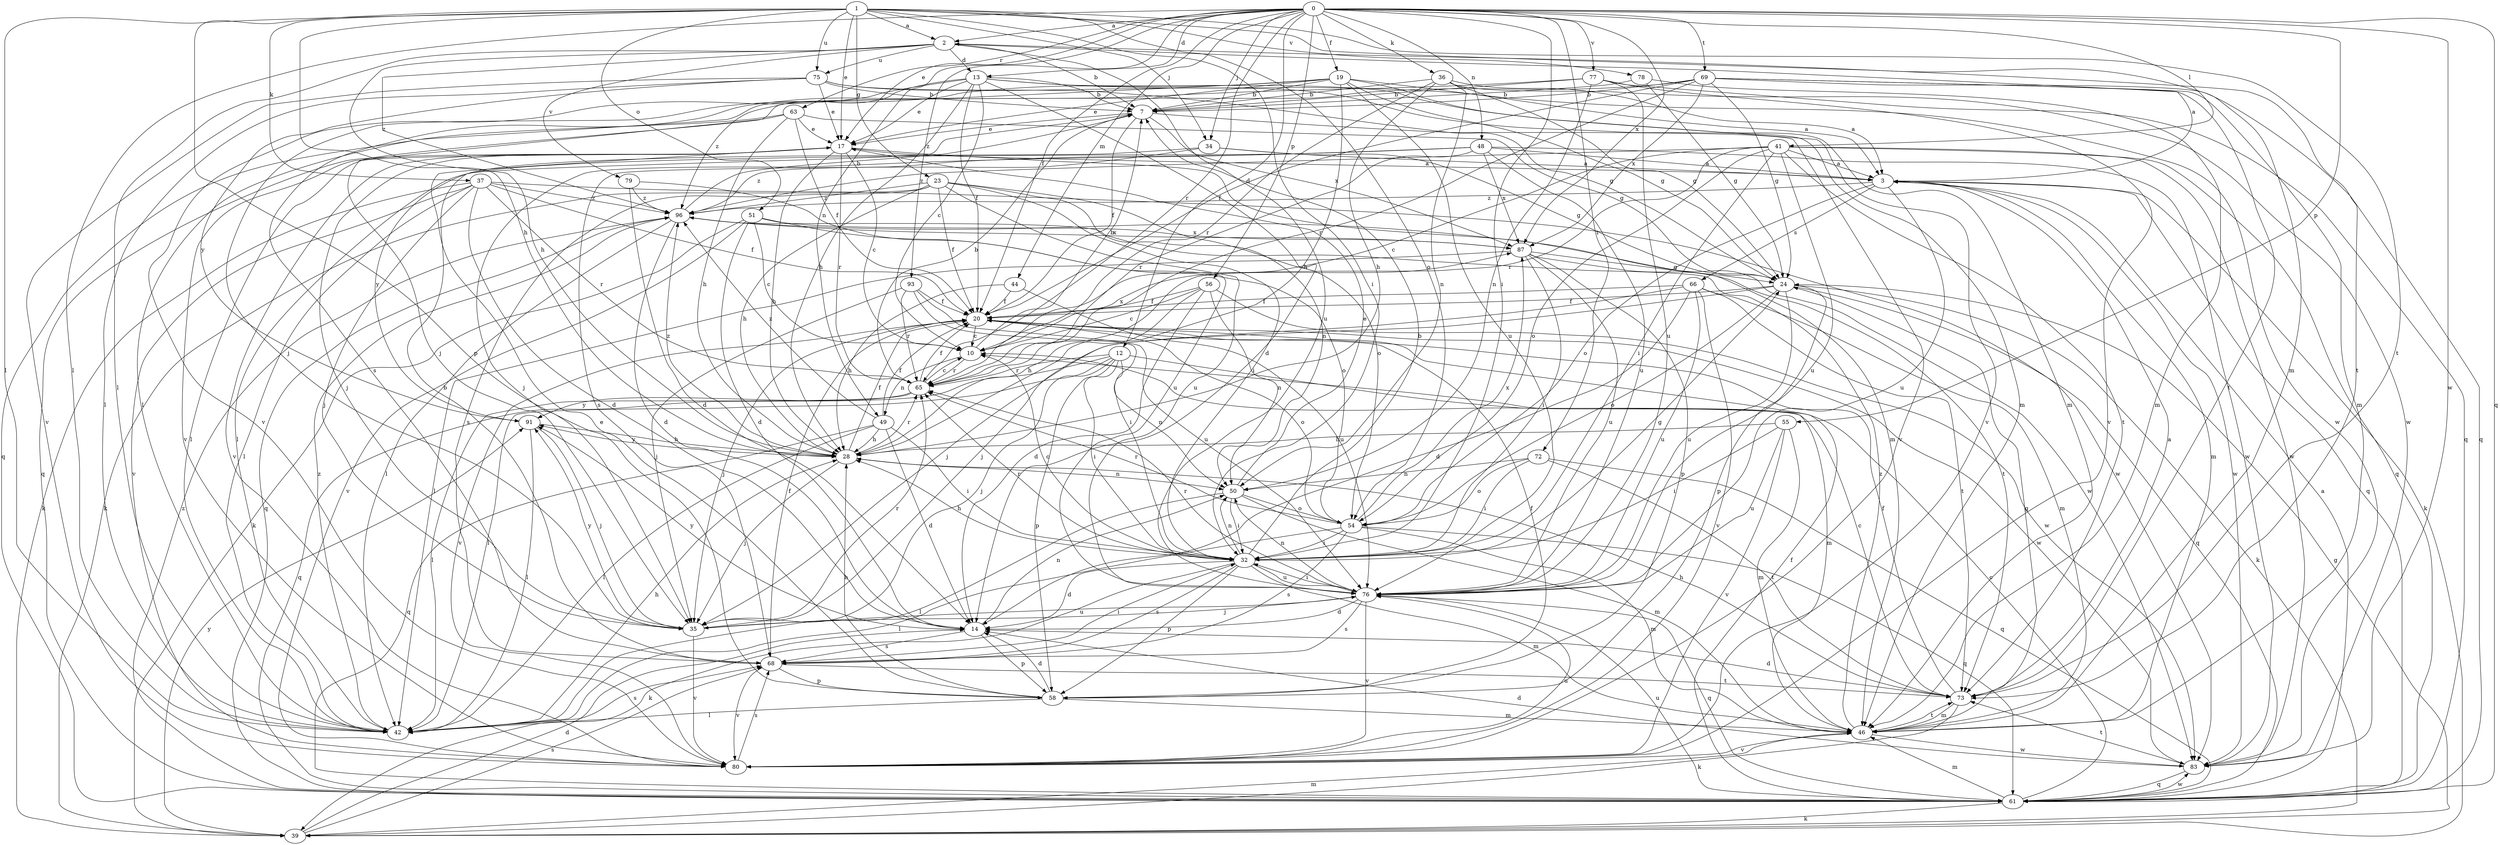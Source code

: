 strict digraph  {
0;
1;
2;
3;
7;
10;
12;
13;
14;
17;
19;
20;
23;
24;
28;
32;
34;
35;
36;
37;
39;
41;
42;
44;
46;
48;
49;
50;
51;
54;
55;
56;
58;
61;
63;
65;
66;
68;
69;
72;
73;
75;
76;
77;
78;
79;
80;
83;
87;
91;
93;
96;
0 -> 2  [label=a];
0 -> 12  [label=d];
0 -> 13  [label=d];
0 -> 17  [label=e];
0 -> 19  [label=f];
0 -> 20  [label=f];
0 -> 32  [label=i];
0 -> 34  [label=j];
0 -> 36  [label=k];
0 -> 41  [label=l];
0 -> 42  [label=l];
0 -> 44  [label=m];
0 -> 48  [label=n];
0 -> 49  [label=n];
0 -> 55  [label=p];
0 -> 56  [label=p];
0 -> 61  [label=q];
0 -> 63  [label=r];
0 -> 65  [label=r];
0 -> 69  [label=t];
0 -> 72  [label=t];
0 -> 77  [label=v];
0 -> 83  [label=w];
0 -> 87  [label=x];
0 -> 93  [label=z];
1 -> 2  [label=a];
1 -> 17  [label=e];
1 -> 23  [label=g];
1 -> 28  [label=h];
1 -> 32  [label=i];
1 -> 34  [label=j];
1 -> 37  [label=k];
1 -> 42  [label=l];
1 -> 46  [label=m];
1 -> 51  [label=o];
1 -> 54  [label=o];
1 -> 58  [label=p];
1 -> 73  [label=t];
1 -> 75  [label=u];
1 -> 78  [label=v];
2 -> 7  [label=b];
2 -> 13  [label=d];
2 -> 28  [label=h];
2 -> 42  [label=l];
2 -> 73  [label=t];
2 -> 75  [label=u];
2 -> 76  [label=u];
2 -> 79  [label=v];
2 -> 96  [label=z];
3 -> 2  [label=a];
3 -> 39  [label=k];
3 -> 46  [label=m];
3 -> 54  [label=o];
3 -> 61  [label=q];
3 -> 66  [label=s];
3 -> 76  [label=u];
3 -> 83  [label=w];
3 -> 96  [label=z];
7 -> 17  [label=e];
7 -> 20  [label=f];
7 -> 80  [label=v];
7 -> 87  [label=x];
10 -> 7  [label=b];
10 -> 49  [label=n];
10 -> 65  [label=r];
10 -> 87  [label=x];
12 -> 32  [label=i];
12 -> 35  [label=j];
12 -> 42  [label=l];
12 -> 46  [label=m];
12 -> 50  [label=n];
12 -> 58  [label=p];
12 -> 61  [label=q];
12 -> 65  [label=r];
13 -> 7  [label=b];
13 -> 10  [label=c];
13 -> 14  [label=d];
13 -> 17  [label=e];
13 -> 20  [label=f];
13 -> 28  [label=h];
13 -> 46  [label=m];
13 -> 80  [label=v];
13 -> 83  [label=w];
13 -> 96  [label=z];
14 -> 50  [label=n];
14 -> 58  [label=p];
14 -> 68  [label=s];
14 -> 91  [label=y];
17 -> 3  [label=a];
17 -> 10  [label=c];
17 -> 28  [label=h];
17 -> 35  [label=j];
17 -> 42  [label=l];
17 -> 46  [label=m];
17 -> 61  [label=q];
17 -> 65  [label=r];
17 -> 80  [label=v];
19 -> 3  [label=a];
19 -> 7  [label=b];
19 -> 17  [label=e];
19 -> 24  [label=g];
19 -> 28  [label=h];
19 -> 35  [label=j];
19 -> 68  [label=s];
19 -> 76  [label=u];
19 -> 80  [label=v];
20 -> 10  [label=c];
20 -> 35  [label=j];
20 -> 54  [label=o];
20 -> 80  [label=v];
20 -> 83  [label=w];
23 -> 20  [label=f];
23 -> 28  [label=h];
23 -> 32  [label=i];
23 -> 39  [label=k];
23 -> 50  [label=n];
23 -> 54  [label=o];
23 -> 68  [label=s];
23 -> 76  [label=u];
23 -> 96  [label=z];
24 -> 20  [label=f];
24 -> 35  [label=j];
24 -> 39  [label=k];
24 -> 54  [label=o];
24 -> 58  [label=p];
24 -> 61  [label=q];
24 -> 76  [label=u];
28 -> 20  [label=f];
28 -> 35  [label=j];
28 -> 50  [label=n];
28 -> 65  [label=r];
28 -> 91  [label=y];
28 -> 96  [label=z];
32 -> 7  [label=b];
32 -> 10  [label=c];
32 -> 14  [label=d];
32 -> 24  [label=g];
32 -> 28  [label=h];
32 -> 39  [label=k];
32 -> 46  [label=m];
32 -> 50  [label=n];
32 -> 58  [label=p];
32 -> 65  [label=r];
32 -> 68  [label=s];
32 -> 76  [label=u];
34 -> 3  [label=a];
34 -> 24  [label=g];
34 -> 91  [label=y];
34 -> 96  [label=z];
35 -> 65  [label=r];
35 -> 76  [label=u];
35 -> 80  [label=v];
35 -> 91  [label=y];
36 -> 3  [label=a];
36 -> 7  [label=b];
36 -> 24  [label=g];
36 -> 28  [label=h];
36 -> 50  [label=n];
36 -> 65  [label=r];
36 -> 83  [label=w];
37 -> 14  [label=d];
37 -> 20  [label=f];
37 -> 35  [label=j];
37 -> 39  [label=k];
37 -> 42  [label=l];
37 -> 65  [label=r];
37 -> 80  [label=v];
37 -> 83  [label=w];
37 -> 96  [label=z];
39 -> 14  [label=d];
39 -> 24  [label=g];
39 -> 46  [label=m];
39 -> 68  [label=s];
39 -> 91  [label=y];
41 -> 3  [label=a];
41 -> 10  [label=c];
41 -> 32  [label=i];
41 -> 54  [label=o];
41 -> 61  [label=q];
41 -> 65  [label=r];
41 -> 73  [label=t];
41 -> 76  [label=u];
41 -> 83  [label=w];
41 -> 96  [label=z];
42 -> 28  [label=h];
42 -> 68  [label=s];
42 -> 96  [label=z];
44 -> 20  [label=f];
44 -> 28  [label=h];
44 -> 76  [label=u];
46 -> 24  [label=g];
46 -> 73  [label=t];
46 -> 80  [label=v];
46 -> 83  [label=w];
46 -> 96  [label=z];
48 -> 3  [label=a];
48 -> 35  [label=j];
48 -> 42  [label=l];
48 -> 65  [label=r];
48 -> 68  [label=s];
48 -> 76  [label=u];
48 -> 83  [label=w];
48 -> 87  [label=x];
49 -> 14  [label=d];
49 -> 20  [label=f];
49 -> 28  [label=h];
49 -> 32  [label=i];
49 -> 42  [label=l];
49 -> 61  [label=q];
49 -> 96  [label=z];
50 -> 17  [label=e];
50 -> 32  [label=i];
50 -> 42  [label=l];
50 -> 46  [label=m];
50 -> 54  [label=o];
51 -> 10  [label=c];
51 -> 14  [label=d];
51 -> 39  [label=k];
51 -> 54  [label=o];
51 -> 80  [label=v];
51 -> 87  [label=x];
54 -> 32  [label=i];
54 -> 42  [label=l];
54 -> 46  [label=m];
54 -> 61  [label=q];
54 -> 65  [label=r];
54 -> 68  [label=s];
54 -> 87  [label=x];
55 -> 28  [label=h];
55 -> 32  [label=i];
55 -> 46  [label=m];
55 -> 76  [label=u];
55 -> 80  [label=v];
56 -> 10  [label=c];
56 -> 14  [label=d];
56 -> 20  [label=f];
56 -> 28  [label=h];
56 -> 50  [label=n];
56 -> 83  [label=w];
58 -> 14  [label=d];
58 -> 17  [label=e];
58 -> 20  [label=f];
58 -> 28  [label=h];
58 -> 42  [label=l];
58 -> 46  [label=m];
61 -> 3  [label=a];
61 -> 10  [label=c];
61 -> 20  [label=f];
61 -> 39  [label=k];
61 -> 46  [label=m];
61 -> 76  [label=u];
61 -> 83  [label=w];
61 -> 96  [label=z];
63 -> 17  [label=e];
63 -> 20  [label=f];
63 -> 24  [label=g];
63 -> 28  [label=h];
63 -> 61  [label=q];
63 -> 80  [label=v];
65 -> 7  [label=b];
65 -> 10  [label=c];
65 -> 20  [label=f];
65 -> 42  [label=l];
65 -> 91  [label=y];
66 -> 14  [label=d];
66 -> 20  [label=f];
66 -> 35  [label=j];
66 -> 46  [label=m];
66 -> 73  [label=t];
66 -> 76  [label=u];
66 -> 80  [label=v];
68 -> 7  [label=b];
68 -> 20  [label=f];
68 -> 32  [label=i];
68 -> 58  [label=p];
68 -> 73  [label=t];
68 -> 80  [label=v];
69 -> 7  [label=b];
69 -> 20  [label=f];
69 -> 24  [label=g];
69 -> 35  [label=j];
69 -> 46  [label=m];
69 -> 61  [label=q];
69 -> 65  [label=r];
69 -> 73  [label=t];
69 -> 87  [label=x];
72 -> 32  [label=i];
72 -> 50  [label=n];
72 -> 54  [label=o];
72 -> 61  [label=q];
72 -> 73  [label=t];
73 -> 3  [label=a];
73 -> 10  [label=c];
73 -> 14  [label=d];
73 -> 20  [label=f];
73 -> 28  [label=h];
73 -> 39  [label=k];
73 -> 46  [label=m];
75 -> 7  [label=b];
75 -> 17  [label=e];
75 -> 24  [label=g];
75 -> 42  [label=l];
75 -> 46  [label=m];
75 -> 80  [label=v];
75 -> 91  [label=y];
76 -> 14  [label=d];
76 -> 32  [label=i];
76 -> 35  [label=j];
76 -> 50  [label=n];
76 -> 61  [label=q];
76 -> 65  [label=r];
76 -> 68  [label=s];
76 -> 80  [label=v];
77 -> 7  [label=b];
77 -> 42  [label=l];
77 -> 50  [label=n];
77 -> 61  [label=q];
77 -> 76  [label=u];
77 -> 80  [label=v];
78 -> 7  [label=b];
78 -> 24  [label=g];
78 -> 46  [label=m];
79 -> 14  [label=d];
79 -> 76  [label=u];
79 -> 96  [label=z];
80 -> 68  [label=s];
80 -> 76  [label=u];
83 -> 14  [label=d];
83 -> 61  [label=q];
83 -> 73  [label=t];
87 -> 24  [label=g];
87 -> 32  [label=i];
87 -> 42  [label=l];
87 -> 58  [label=p];
87 -> 73  [label=t];
87 -> 76  [label=u];
91 -> 28  [label=h];
91 -> 35  [label=j];
91 -> 42  [label=l];
93 -> 20  [label=f];
93 -> 32  [label=i];
93 -> 35  [label=j];
93 -> 65  [label=r];
93 -> 76  [label=u];
96 -> 7  [label=b];
96 -> 14  [label=d];
96 -> 42  [label=l];
96 -> 61  [label=q];
96 -> 83  [label=w];
96 -> 87  [label=x];
}

